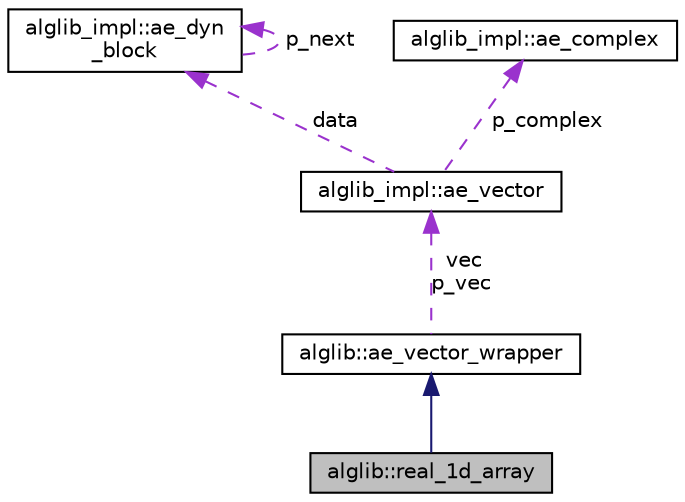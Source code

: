 digraph "alglib::real_1d_array"
{
  edge [fontname="Helvetica",fontsize="10",labelfontname="Helvetica",labelfontsize="10"];
  node [fontname="Helvetica",fontsize="10",shape=record];
  Node2 [label="alglib::real_1d_array",height=0.2,width=0.4,color="black", fillcolor="grey75", style="filled", fontcolor="black"];
  Node3 -> Node2 [dir="back",color="midnightblue",fontsize="10",style="solid",fontname="Helvetica"];
  Node3 [label="alglib::ae_vector_wrapper",height=0.2,width=0.4,color="black", fillcolor="white", style="filled",URL="$classalglib_1_1ae__vector__wrapper.html"];
  Node4 -> Node3 [dir="back",color="darkorchid3",fontsize="10",style="dashed",label=" vec\np_vec" ,fontname="Helvetica"];
  Node4 [label="alglib_impl::ae_vector",height=0.2,width=0.4,color="black", fillcolor="white", style="filled",URL="$structalglib__impl_1_1ae__vector.html"];
  Node5 -> Node4 [dir="back",color="darkorchid3",fontsize="10",style="dashed",label=" data" ,fontname="Helvetica"];
  Node5 [label="alglib_impl::ae_dyn\l_block",height=0.2,width=0.4,color="black", fillcolor="white", style="filled",URL="$structalglib__impl_1_1ae__dyn__block.html"];
  Node5 -> Node5 [dir="back",color="darkorchid3",fontsize="10",style="dashed",label=" p_next" ,fontname="Helvetica"];
  Node6 -> Node4 [dir="back",color="darkorchid3",fontsize="10",style="dashed",label=" p_complex" ,fontname="Helvetica"];
  Node6 [label="alglib_impl::ae_complex",height=0.2,width=0.4,color="black", fillcolor="white", style="filled",URL="$structalglib__impl_1_1ae__complex.html"];
}
